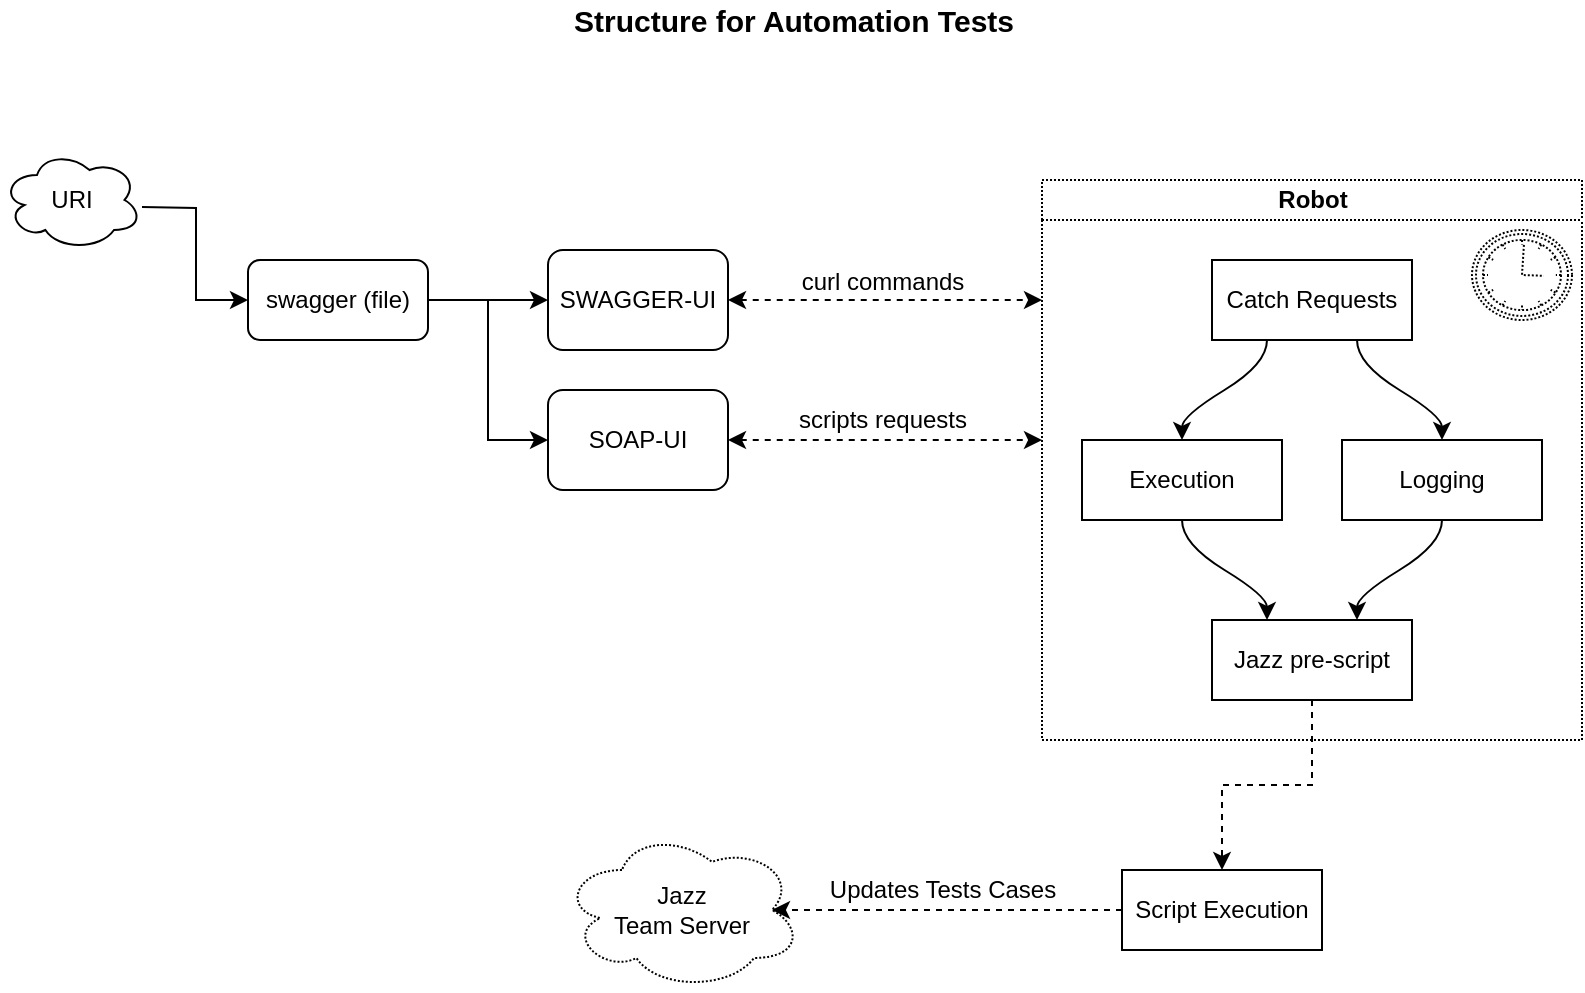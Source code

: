 <mxfile version="11.2.9" type="device" pages="1"><diagram id="ovzhzImObpBeG3KbbE3P" name="Page-1"><mxGraphModel dx="1024" dy="531" grid="1" gridSize="10" guides="1" tooltips="1" connect="1" arrows="1" fold="1" page="1" pageScale="1" pageWidth="827" pageHeight="1169" math="0" shadow="0"><root><mxCell id="0"/><mxCell id="1" parent="0"/><mxCell id="T2Ov91LDInoX3WReAh4X-4" style="edgeStyle=orthogonalEdgeStyle;rounded=0;orthogonalLoop=1;jettySize=auto;html=1;entryX=0;entryY=0.5;entryDx=0;entryDy=0;" edge="1" parent="1" target="T2Ov91LDInoX3WReAh4X-3"><mxGeometry relative="1" as="geometry"><mxPoint x="75" y="113.5" as="sourcePoint"/></mxGeometry></mxCell><mxCell id="T2Ov91LDInoX3WReAh4X-2" value="URI" style="ellipse;shape=cloud;whiteSpace=wrap;html=1;" vertex="1" parent="1"><mxGeometry x="5" y="85" width="70" height="50" as="geometry"/></mxCell><mxCell id="T2Ov91LDInoX3WReAh4X-7" style="edgeStyle=orthogonalEdgeStyle;rounded=0;orthogonalLoop=1;jettySize=auto;html=1;entryX=0;entryY=0.5;entryDx=0;entryDy=0;" edge="1" parent="1" source="T2Ov91LDInoX3WReAh4X-3" target="T2Ov91LDInoX3WReAh4X-6"><mxGeometry relative="1" as="geometry"/></mxCell><mxCell id="T2Ov91LDInoX3WReAh4X-9" style="edgeStyle=orthogonalEdgeStyle;rounded=0;orthogonalLoop=1;jettySize=auto;html=1;entryX=0;entryY=0.5;entryDx=0;entryDy=0;" edge="1" parent="1" source="T2Ov91LDInoX3WReAh4X-3" target="T2Ov91LDInoX3WReAh4X-8"><mxGeometry relative="1" as="geometry"/></mxCell><mxCell id="T2Ov91LDInoX3WReAh4X-3" value="swagger (file)" style="rounded=1;whiteSpace=wrap;html=1;" vertex="1" parent="1"><mxGeometry x="128" y="140" width="90" height="40" as="geometry"/></mxCell><mxCell id="T2Ov91LDInoX3WReAh4X-16" value="Robot" style="swimlane;html=1;startSize=20;horizontal=1;childLayout=flowLayout;flowOrientation=north;resizable=0;interRankCellSpacing=50;containerType=tree;dashed=1;dashPattern=1 1;fillColor=none;gradientColor=none;aspect=fixed;" vertex="1" parent="1"><mxGeometry x="525" y="100" width="270" height="280" as="geometry"/></mxCell><mxCell id="T2Ov91LDInoX3WReAh4X-17" value="Catch Requests" style="whiteSpace=wrap;html=1;" vertex="1" parent="T2Ov91LDInoX3WReAh4X-16"><mxGeometry x="85" y="40" width="100" height="40" as="geometry"/></mxCell><mxCell id="T2Ov91LDInoX3WReAh4X-18" value="Execution" style="whiteSpace=wrap;html=1;" vertex="1" parent="T2Ov91LDInoX3WReAh4X-16"><mxGeometry x="20" y="130" width="100" height="40" as="geometry"/></mxCell><mxCell id="T2Ov91LDInoX3WReAh4X-19" value="" style="html=1;curved=1;noEdgeStyle=1;orthogonal=1;" edge="1" parent="T2Ov91LDInoX3WReAh4X-16" source="T2Ov91LDInoX3WReAh4X-17" target="T2Ov91LDInoX3WReAh4X-18"><mxGeometry relative="1" as="geometry"><Array as="points"><mxPoint x="112.5" y="92"/><mxPoint x="70" y="118"/></Array></mxGeometry></mxCell><mxCell id="T2Ov91LDInoX3WReAh4X-20" value="Logging" style="whiteSpace=wrap;html=1;" vertex="1" parent="T2Ov91LDInoX3WReAh4X-16"><mxGeometry x="150" y="130" width="100" height="40" as="geometry"/></mxCell><mxCell id="T2Ov91LDInoX3WReAh4X-21" value="" style="html=1;curved=1;noEdgeStyle=1;orthogonal=1;" edge="1" parent="T2Ov91LDInoX3WReAh4X-16" source="T2Ov91LDInoX3WReAh4X-17" target="T2Ov91LDInoX3WReAh4X-20"><mxGeometry relative="1" as="geometry"><Array as="points"><mxPoint x="157.5" y="92"/><mxPoint x="200" y="118"/></Array></mxGeometry></mxCell><mxCell id="T2Ov91LDInoX3WReAh4X-22" value="Jazz pre-script" style="whiteSpace=wrap;html=1;" vertex="1" parent="T2Ov91LDInoX3WReAh4X-16"><mxGeometry x="85" y="220" width="100" height="40" as="geometry"/></mxCell><mxCell id="T2Ov91LDInoX3WReAh4X-23" value="" style="html=1;curved=1;noEdgeStyle=1;orthogonal=1;" edge="1" parent="T2Ov91LDInoX3WReAh4X-16" source="T2Ov91LDInoX3WReAh4X-18" target="T2Ov91LDInoX3WReAh4X-22"><mxGeometry relative="1" as="geometry"><Array as="points"><mxPoint x="70" y="182"/><mxPoint x="112.5" y="208"/></Array></mxGeometry></mxCell><mxCell id="T2Ov91LDInoX3WReAh4X-24" value="" style="html=1;curved=1;noEdgeStyle=1;orthogonal=1;" edge="1" parent="T2Ov91LDInoX3WReAh4X-16" source="T2Ov91LDInoX3WReAh4X-20" target="T2Ov91LDInoX3WReAh4X-22"><mxGeometry relative="1" as="geometry"><Array as="points"><mxPoint x="200" y="182"/><mxPoint x="157.5" y="208"/></Array></mxGeometry></mxCell><mxCell id="T2Ov91LDInoX3WReAh4X-6" value="SWAGGER-UI" style="rounded=1;whiteSpace=wrap;html=1;" vertex="1" parent="1"><mxGeometry x="278" y="135" width="90" height="50" as="geometry"/></mxCell><mxCell id="T2Ov91LDInoX3WReAh4X-8" value="SOAP-UI" style="rounded=1;whiteSpace=wrap;html=1;" vertex="1" parent="1"><mxGeometry x="278" y="205" width="90" height="50" as="geometry"/></mxCell><mxCell id="T2Ov91LDInoX3WReAh4X-27" value="" style="shape=mxgraph.bpmn.shape;html=1;verticalLabelPosition=bottom;labelBackgroundColor=#ffffff;verticalAlign=top;align=center;perimeter=ellipsePerimeter;outlineConnect=0;outline=catching;symbol=timer;dashed=1;dashPattern=1 1;fillColor=none;gradientColor=none;" vertex="1" parent="1"><mxGeometry x="740" y="125" width="50" height="45" as="geometry"/></mxCell><mxCell id="T2Ov91LDInoX3WReAh4X-36" value="" style="endArrow=classic;startArrow=classic;html=1;dashed=1;exitX=1;exitY=0.5;exitDx=0;exitDy=0;" edge="1" parent="1" source="T2Ov91LDInoX3WReAh4X-6"><mxGeometry width="50" height="50" relative="1" as="geometry"><mxPoint x="15" y="455" as="sourcePoint"/><mxPoint x="525" y="160" as="targetPoint"/></mxGeometry></mxCell><mxCell id="T2Ov91LDInoX3WReAh4X-37" value="curl commands" style="text;html=1;resizable=0;points=[];align=center;verticalAlign=middle;labelBackgroundColor=#ffffff;" vertex="1" connectable="0" parent="T2Ov91LDInoX3WReAh4X-36"><mxGeometry x="0.329" y="-1" relative="1" as="geometry"><mxPoint x="-27.5" y="-10" as="offset"/></mxGeometry></mxCell><mxCell id="T2Ov91LDInoX3WReAh4X-38" value="" style="endArrow=classic;startArrow=classic;html=1;dashed=1;exitX=1;exitY=0.5;exitDx=0;exitDy=0;" edge="1" parent="1" source="T2Ov91LDInoX3WReAh4X-8"><mxGeometry width="50" height="50" relative="1" as="geometry"><mxPoint x="378" y="170" as="sourcePoint"/><mxPoint x="525" y="230" as="targetPoint"/></mxGeometry></mxCell><mxCell id="T2Ov91LDInoX3WReAh4X-39" value="scripts requests" style="text;html=1;resizable=0;points=[];align=center;verticalAlign=middle;labelBackgroundColor=#ffffff;" vertex="1" connectable="0" parent="T2Ov91LDInoX3WReAh4X-38"><mxGeometry x="0.329" y="-1" relative="1" as="geometry"><mxPoint x="-27.5" y="-11" as="offset"/></mxGeometry></mxCell><mxCell id="T2Ov91LDInoX3WReAh4X-40" value="Jazz&lt;br&gt;Team Server" style="ellipse;shape=cloud;whiteSpace=wrap;html=1;dashed=1;dashPattern=1 1;fillColor=none;gradientColor=none;" vertex="1" parent="1"><mxGeometry x="285" y="425" width="120" height="80" as="geometry"/></mxCell><mxCell id="T2Ov91LDInoX3WReAh4X-43" style="edgeStyle=orthogonalEdgeStyle;rounded=0;orthogonalLoop=1;jettySize=auto;html=1;entryX=0.875;entryY=0.5;entryDx=0;entryDy=0;entryPerimeter=0;dashed=1;" edge="1" parent="1" source="T2Ov91LDInoX3WReAh4X-41" target="T2Ov91LDInoX3WReAh4X-40"><mxGeometry relative="1" as="geometry"/></mxCell><mxCell id="T2Ov91LDInoX3WReAh4X-44" value="Updates Tests Cases" style="text;html=1;resizable=0;points=[];align=center;verticalAlign=middle;labelBackgroundColor=#ffffff;" vertex="1" connectable="0" parent="T2Ov91LDInoX3WReAh4X-43"><mxGeometry x="0.204" y="1" relative="1" as="geometry"><mxPoint x="15" y="-11" as="offset"/></mxGeometry></mxCell><mxCell id="T2Ov91LDInoX3WReAh4X-41" value="Script Execution" style="whiteSpace=wrap;html=1;" vertex="1" parent="1"><mxGeometry x="565" y="445" width="100" height="40" as="geometry"/></mxCell><mxCell id="T2Ov91LDInoX3WReAh4X-42" style="edgeStyle=orthogonalEdgeStyle;rounded=0;orthogonalLoop=1;jettySize=auto;html=1;entryX=0.5;entryY=0;entryDx=0;entryDy=0;dashed=1;" edge="1" parent="1" source="T2Ov91LDInoX3WReAh4X-22" target="T2Ov91LDInoX3WReAh4X-41"><mxGeometry relative="1" as="geometry"/></mxCell><mxCell id="T2Ov91LDInoX3WReAh4X-45" value="Structure for Automation Tests" style="text;html=1;strokeColor=none;fillColor=none;align=center;verticalAlign=middle;whiteSpace=wrap;rounded=0;dashed=1;dashPattern=1 1;fontStyle=1;fontSize=15;" vertex="1" parent="1"><mxGeometry x="240" y="10" width="322" height="20" as="geometry"/></mxCell></root></mxGraphModel></diagram></mxfile>
